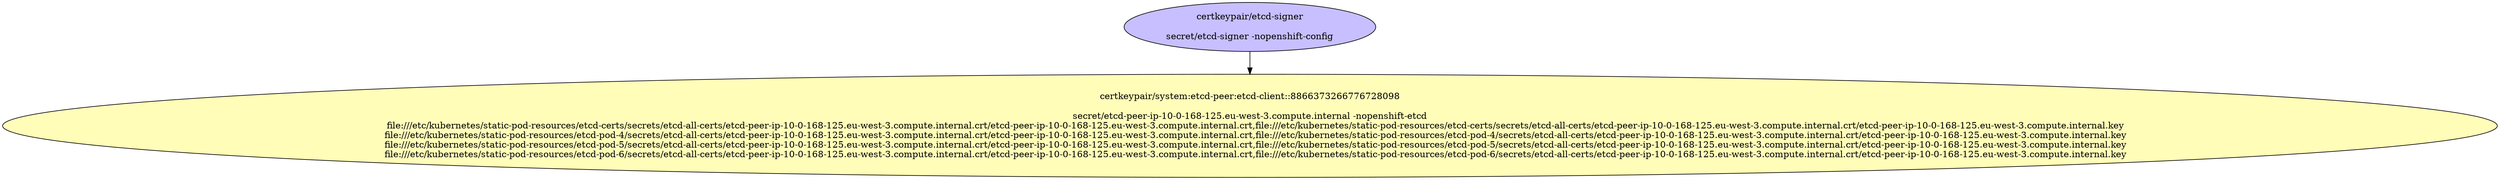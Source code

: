 digraph "Local Certificate" {
  // Node definitions.
  0 [
    label="certkeypair/system:etcd-peer:etcd-client::8866373266776728098\n\nsecret/etcd-peer-ip-10-0-168-125.eu-west-3.compute.internal -nopenshift-etcd\n    file:///etc/kubernetes/static-pod-resources/etcd-certs/secrets/etcd-all-certs/etcd-peer-ip-10-0-168-125.eu-west-3.compute.internal.crt/etcd-peer-ip-10-0-168-125.eu-west-3.compute.internal.crt,file:///etc/kubernetes/static-pod-resources/etcd-certs/secrets/etcd-all-certs/etcd-peer-ip-10-0-168-125.eu-west-3.compute.internal.crt/etcd-peer-ip-10-0-168-125.eu-west-3.compute.internal.key\n    file:///etc/kubernetes/static-pod-resources/etcd-pod-4/secrets/etcd-all-certs/etcd-peer-ip-10-0-168-125.eu-west-3.compute.internal.crt/etcd-peer-ip-10-0-168-125.eu-west-3.compute.internal.crt,file:///etc/kubernetes/static-pod-resources/etcd-pod-4/secrets/etcd-all-certs/etcd-peer-ip-10-0-168-125.eu-west-3.compute.internal.crt/etcd-peer-ip-10-0-168-125.eu-west-3.compute.internal.key\n    file:///etc/kubernetes/static-pod-resources/etcd-pod-5/secrets/etcd-all-certs/etcd-peer-ip-10-0-168-125.eu-west-3.compute.internal.crt/etcd-peer-ip-10-0-168-125.eu-west-3.compute.internal.crt,file:///etc/kubernetes/static-pod-resources/etcd-pod-5/secrets/etcd-all-certs/etcd-peer-ip-10-0-168-125.eu-west-3.compute.internal.crt/etcd-peer-ip-10-0-168-125.eu-west-3.compute.internal.key\n    file:///etc/kubernetes/static-pod-resources/etcd-pod-6/secrets/etcd-all-certs/etcd-peer-ip-10-0-168-125.eu-west-3.compute.internal.crt/etcd-peer-ip-10-0-168-125.eu-west-3.compute.internal.crt,file:///etc/kubernetes/static-pod-resources/etcd-pod-6/secrets/etcd-all-certs/etcd-peer-ip-10-0-168-125.eu-west-3.compute.internal.crt/etcd-peer-ip-10-0-168-125.eu-west-3.compute.internal.key\n"
    style=filled
    fillcolor="#fffdb8"
  ];
  1 [
    label="certkeypair/etcd-signer\n\nsecret/etcd-signer -nopenshift-config\n"
    style=filled
    fillcolor="#c7bfff"
  ];

  // Edge definitions.
  1 -> 0;
}